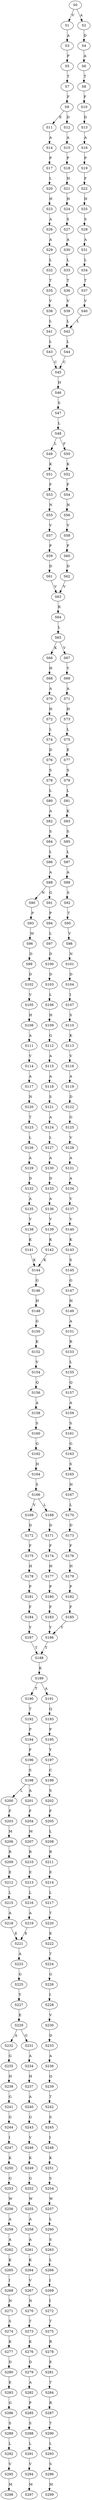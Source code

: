 strict digraph  {
	S0 -> S1 [ label = V ];
	S0 -> S2 [ label = A ];
	S1 -> S3 [ label = A ];
	S2 -> S4 [ label = D ];
	S3 -> S5 [ label = P ];
	S4 -> S6 [ label = A ];
	S5 -> S7 [ label = T ];
	S6 -> S8 [ label = T ];
	S7 -> S9 [ label = F ];
	S8 -> S10 [ label = F ];
	S9 -> S11 [ label = E ];
	S9 -> S12 [ label = D ];
	S10 -> S13 [ label = D ];
	S11 -> S14 [ label = A ];
	S12 -> S15 [ label = A ];
	S13 -> S16 [ label = A ];
	S14 -> S17 [ label = P ];
	S15 -> S18 [ label = P ];
	S16 -> S19 [ label = P ];
	S17 -> S20 [ label = L ];
	S18 -> S21 [ label = H ];
	S19 -> S22 [ label = F ];
	S20 -> S23 [ label = H ];
	S21 -> S24 [ label = H ];
	S22 -> S25 [ label = H ];
	S23 -> S26 [ label = A ];
	S24 -> S27 [ label = S ];
	S25 -> S28 [ label = S ];
	S26 -> S29 [ label = A ];
	S27 -> S30 [ label = A ];
	S28 -> S31 [ label = A ];
	S29 -> S32 [ label = L ];
	S30 -> S33 [ label = L ];
	S31 -> S34 [ label = L ];
	S32 -> S35 [ label = T ];
	S33 -> S36 [ label = T ];
	S34 -> S37 [ label = T ];
	S35 -> S38 [ label = V ];
	S36 -> S39 [ label = V ];
	S37 -> S40 [ label = V ];
	S38 -> S41 [ label = L ];
	S39 -> S42 [ label = L ];
	S40 -> S42 [ label = L ];
	S41 -> S43 [ label = L ];
	S42 -> S44 [ label = L ];
	S43 -> S45 [ label = C ];
	S44 -> S45 [ label = C ];
	S45 -> S46 [ label = H ];
	S46 -> S47 [ label = S ];
	S47 -> S48 [ label = L ];
	S48 -> S49 [ label = L ];
	S48 -> S50 [ label = F ];
	S49 -> S51 [ label = K ];
	S50 -> S52 [ label = K ];
	S51 -> S53 [ label = F ];
	S52 -> S54 [ label = F ];
	S53 -> S55 [ label = N ];
	S54 -> S56 [ label = N ];
	S55 -> S57 [ label = V ];
	S56 -> S58 [ label = V ];
	S57 -> S59 [ label = P ];
	S58 -> S60 [ label = P ];
	S59 -> S61 [ label = D ];
	S60 -> S62 [ label = D ];
	S61 -> S63 [ label = V ];
	S62 -> S63 [ label = V ];
	S63 -> S64 [ label = R ];
	S64 -> S65 [ label = L ];
	S65 -> S66 [ label = K ];
	S65 -> S67 [ label = V ];
	S66 -> S68 [ label = H ];
	S67 -> S69 [ label = Y ];
	S68 -> S70 [ label = A ];
	S69 -> S71 [ label = A ];
	S70 -> S72 [ label = H ];
	S71 -> S73 [ label = H ];
	S72 -> S74 [ label = L ];
	S73 -> S75 [ label = L ];
	S74 -> S76 [ label = D ];
	S75 -> S77 [ label = E ];
	S76 -> S78 [ label = S ];
	S77 -> S79 [ label = S ];
	S78 -> S80 [ label = L ];
	S79 -> S81 [ label = L ];
	S80 -> S82 [ label = A ];
	S81 -> S83 [ label = K ];
	S82 -> S84 [ label = S ];
	S83 -> S85 [ label = S ];
	S84 -> S86 [ label = L ];
	S85 -> S87 [ label = L ];
	S86 -> S88 [ label = A ];
	S87 -> S89 [ label = A ];
	S88 -> S90 [ label = N ];
	S88 -> S91 [ label = G ];
	S89 -> S92 [ label = S ];
	S90 -> S93 [ label = P ];
	S91 -> S94 [ label = P ];
	S92 -> S95 [ label = T ];
	S93 -> S96 [ label = M ];
	S94 -> S97 [ label = L ];
	S95 -> S98 [ label = V ];
	S96 -> S99 [ label = D ];
	S97 -> S100 [ label = D ];
	S98 -> S101 [ label = N ];
	S99 -> S102 [ label = D ];
	S100 -> S103 [ label = D ];
	S101 -> S104 [ label = D ];
	S102 -> S105 [ label = V ];
	S103 -> S106 [ label = L ];
	S104 -> S107 [ label = I ];
	S105 -> S108 [ label = H ];
	S106 -> S109 [ label = H ];
	S107 -> S110 [ label = S ];
	S108 -> S111 [ label = A ];
	S109 -> S112 [ label = G ];
	S110 -> S113 [ label = K ];
	S111 -> S114 [ label = V ];
	S112 -> S115 [ label = A ];
	S113 -> S116 [ label = V ];
	S114 -> S117 [ label = A ];
	S115 -> S118 [ label = A ];
	S116 -> S119 [ label = A ];
	S117 -> S120 [ label = N ];
	S118 -> S121 [ label = S ];
	S119 -> S122 [ label = D ];
	S120 -> S123 [ label = T ];
	S121 -> S124 [ label = A ];
	S122 -> S125 [ label = G ];
	S123 -> S126 [ label = L ];
	S124 -> S127 [ label = L ];
	S125 -> S128 [ label = V ];
	S126 -> S129 [ label = A ];
	S127 -> S130 [ label = A ];
	S128 -> S131 [ label = A ];
	S129 -> S132 [ label = D ];
	S130 -> S133 [ label = D ];
	S131 -> S134 [ label = A ];
	S132 -> S135 [ label = A ];
	S133 -> S136 [ label = A ];
	S134 -> S137 [ label = V ];
	S135 -> S138 [ label = V ];
	S136 -> S139 [ label = V ];
	S137 -> S140 [ label = V ];
	S138 -> S141 [ label = K ];
	S139 -> S142 [ label = K ];
	S140 -> S143 [ label = K ];
	S141 -> S144 [ label = K ];
	S142 -> S144 [ label = K ];
	S143 -> S145 [ label = S ];
	S144 -> S146 [ label = G ];
	S145 -> S147 [ label = G ];
	S146 -> S148 [ label = H ];
	S147 -> S149 [ label = H ];
	S148 -> S150 [ label = G ];
	S149 -> S151 [ label = A ];
	S150 -> S152 [ label = K ];
	S151 -> S153 [ label = R ];
	S152 -> S154 [ label = V ];
	S153 -> S155 [ label = L ];
	S154 -> S156 [ label = Q ];
	S155 -> S157 [ label = Q ];
	S156 -> S158 [ label = A ];
	S157 -> S159 [ label = A ];
	S158 -> S160 [ label = S ];
	S159 -> S161 [ label = S ];
	S160 -> S162 [ label = G ];
	S161 -> S163 [ label = G ];
	S162 -> S164 [ label = H ];
	S163 -> S165 [ label = S ];
	S164 -> S166 [ label = S ];
	S165 -> S167 [ label = H ];
	S166 -> S168 [ label = L ];
	S166 -> S169 [ label = V ];
	S167 -> S170 [ label = L ];
	S168 -> S171 [ label = D ];
	S169 -> S172 [ label = D ];
	S170 -> S173 [ label = D ];
	S171 -> S174 [ label = F ];
	S172 -> S175 [ label = F ];
	S173 -> S176 [ label = F ];
	S174 -> S177 [ label = H ];
	S175 -> S178 [ label = H ];
	S176 -> S179 [ label = H ];
	S177 -> S180 [ label = P ];
	S178 -> S181 [ label = P ];
	S179 -> S182 [ label = P ];
	S180 -> S183 [ label = F ];
	S181 -> S184 [ label = F ];
	S182 -> S185 [ label = F ];
	S183 -> S186 [ label = Y ];
	S184 -> S187 [ label = Y ];
	S185 -> S186 [ label = Y ];
	S186 -> S188 [ label = T ];
	S187 -> S188 [ label = T ];
	S188 -> S189 [ label = K ];
	S189 -> S190 [ label = T ];
	S189 -> S191 [ label = A ];
	S190 -> S192 [ label = T ];
	S191 -> S193 [ label = Q ];
	S192 -> S194 [ label = P ];
	S193 -> S195 [ label = P ];
	S194 -> S196 [ label = F ];
	S195 -> S197 [ label = Y ];
	S196 -> S198 [ label = S ];
	S197 -> S199 [ label = C ];
	S198 -> S200 [ label = L ];
	S198 -> S201 [ label = A ];
	S199 -> S202 [ label = S ];
	S200 -> S203 [ label = F ];
	S201 -> S204 [ label = F ];
	S202 -> S205 [ label = F ];
	S203 -> S206 [ label = M ];
	S204 -> S207 [ label = M ];
	S205 -> S208 [ label = L ];
	S206 -> S209 [ label = R ];
	S207 -> S210 [ label = R ];
	S208 -> S211 [ label = R ];
	S209 -> S212 [ label = E ];
	S210 -> S213 [ label = E ];
	S211 -> S214 [ label = E ];
	S212 -> S215 [ label = L ];
	S213 -> S216 [ label = L ];
	S214 -> S217 [ label = L ];
	S215 -> S218 [ label = A ];
	S216 -> S219 [ label = A ];
	S217 -> S220 [ label = T ];
	S218 -> S221 [ label = E ];
	S219 -> S221 [ label = E ];
	S220 -> S222 [ label = E ];
	S221 -> S223 [ label = A ];
	S222 -> S224 [ label = T ];
	S223 -> S225 [ label = G ];
	S224 -> S226 [ label = G ];
	S225 -> S227 [ label = Y ];
	S226 -> S228 [ label = I ];
	S227 -> S229 [ label = E ];
	S228 -> S230 [ label = V ];
	S229 -> S231 [ label = G ];
	S229 -> S232 [ label = A ];
	S230 -> S233 [ label = D ];
	S231 -> S234 [ label = A ];
	S232 -> S235 [ label = G ];
	S233 -> S236 [ label = A ];
	S234 -> S237 [ label = H ];
	S235 -> S238 [ label = H ];
	S236 -> S239 [ label = Q ];
	S237 -> S240 [ label = A ];
	S238 -> S241 [ label = G ];
	S239 -> S242 [ label = T ];
	S240 -> S243 [ label = G ];
	S241 -> S244 [ label = G ];
	S242 -> S245 [ label = S ];
	S243 -> S246 [ label = V ];
	S244 -> S247 [ label = I ];
	S245 -> S248 [ label = I ];
	S246 -> S249 [ label = K ];
	S247 -> S250 [ label = K ];
	S248 -> S251 [ label = K ];
	S249 -> S252 [ label = G ];
	S250 -> S253 [ label = G ];
	S251 -> S254 [ label = S ];
	S252 -> S255 [ label = W ];
	S253 -> S256 [ label = W ];
	S254 -> S257 [ label = W ];
	S255 -> S258 [ label = A ];
	S256 -> S259 [ label = A ];
	S257 -> S260 [ label = L ];
	S258 -> S261 [ label = A ];
	S259 -> S262 [ label = A ];
	S260 -> S263 [ label = S ];
	S261 -> S264 [ label = K ];
	S262 -> S265 [ label = K ];
	S263 -> S266 [ label = L ];
	S264 -> S267 [ label = V ];
	S265 -> S268 [ label = I ];
	S266 -> S269 [ label = I ];
	S267 -> S270 [ label = N ];
	S268 -> S271 [ label = N ];
	S269 -> S272 [ label = I ];
	S270 -> S273 [ label = T ];
	S271 -> S274 [ label = S ];
	S272 -> S275 [ label = T ];
	S273 -> S276 [ label = K ];
	S274 -> S277 [ label = K ];
	S275 -> S278 [ label = R ];
	S276 -> S279 [ label = D ];
	S277 -> S280 [ label = D ];
	S278 -> S281 [ label = E ];
	S279 -> S282 [ label = A ];
	S280 -> S283 [ label = E ];
	S281 -> S284 [ label = T ];
	S282 -> S285 [ label = P ];
	S283 -> S286 [ label = G ];
	S284 -> S287 [ label = R ];
	S285 -> S288 [ label = S ];
	S286 -> S289 [ label = S ];
	S287 -> S290 [ label = T ];
	S288 -> S291 [ label = L ];
	S289 -> S292 [ label = L ];
	S290 -> S293 [ label = L ];
	S291 -> S294 [ label = V ];
	S292 -> S295 [ label = V ];
	S293 -> S296 [ label = S ];
	S294 -> S297 [ label = M ];
	S295 -> S298 [ label = M ];
	S296 -> S299 [ label = M ];
}
